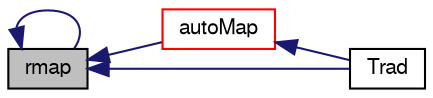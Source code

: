 digraph "rmap"
{
  bgcolor="transparent";
  edge [fontname="FreeSans",fontsize="10",labelfontname="FreeSans",labelfontsize="10"];
  node [fontname="FreeSans",fontsize="10",shape=record];
  rankdir="LR";
  Node508 [label="rmap",height=0.2,width=0.4,color="black", fillcolor="grey75", style="filled", fontcolor="black"];
  Node508 -> Node509 [dir="back",color="midnightblue",fontsize="10",style="solid",fontname="FreeSans"];
  Node509 [label="autoMap",height=0.2,width=0.4,color="red",URL="$a30002.html#a0ab0c43ce90d756c88dd81e3d0a9eef5",tooltip="Map (and resize as needed) from self given a mapping object. "];
  Node509 -> Node511 [dir="back",color="midnightblue",fontsize="10",style="solid",fontname="FreeSans"];
  Node511 [label="Trad",height=0.2,width=0.4,color="black",URL="$a30002.html#afe399a64a339b9035cfcdf0d2e9706ab",tooltip="Return the radiation temperature. "];
  Node508 -> Node508 [dir="back",color="midnightblue",fontsize="10",style="solid",fontname="FreeSans"];
  Node508 -> Node511 [dir="back",color="midnightblue",fontsize="10",style="solid",fontname="FreeSans"];
}
